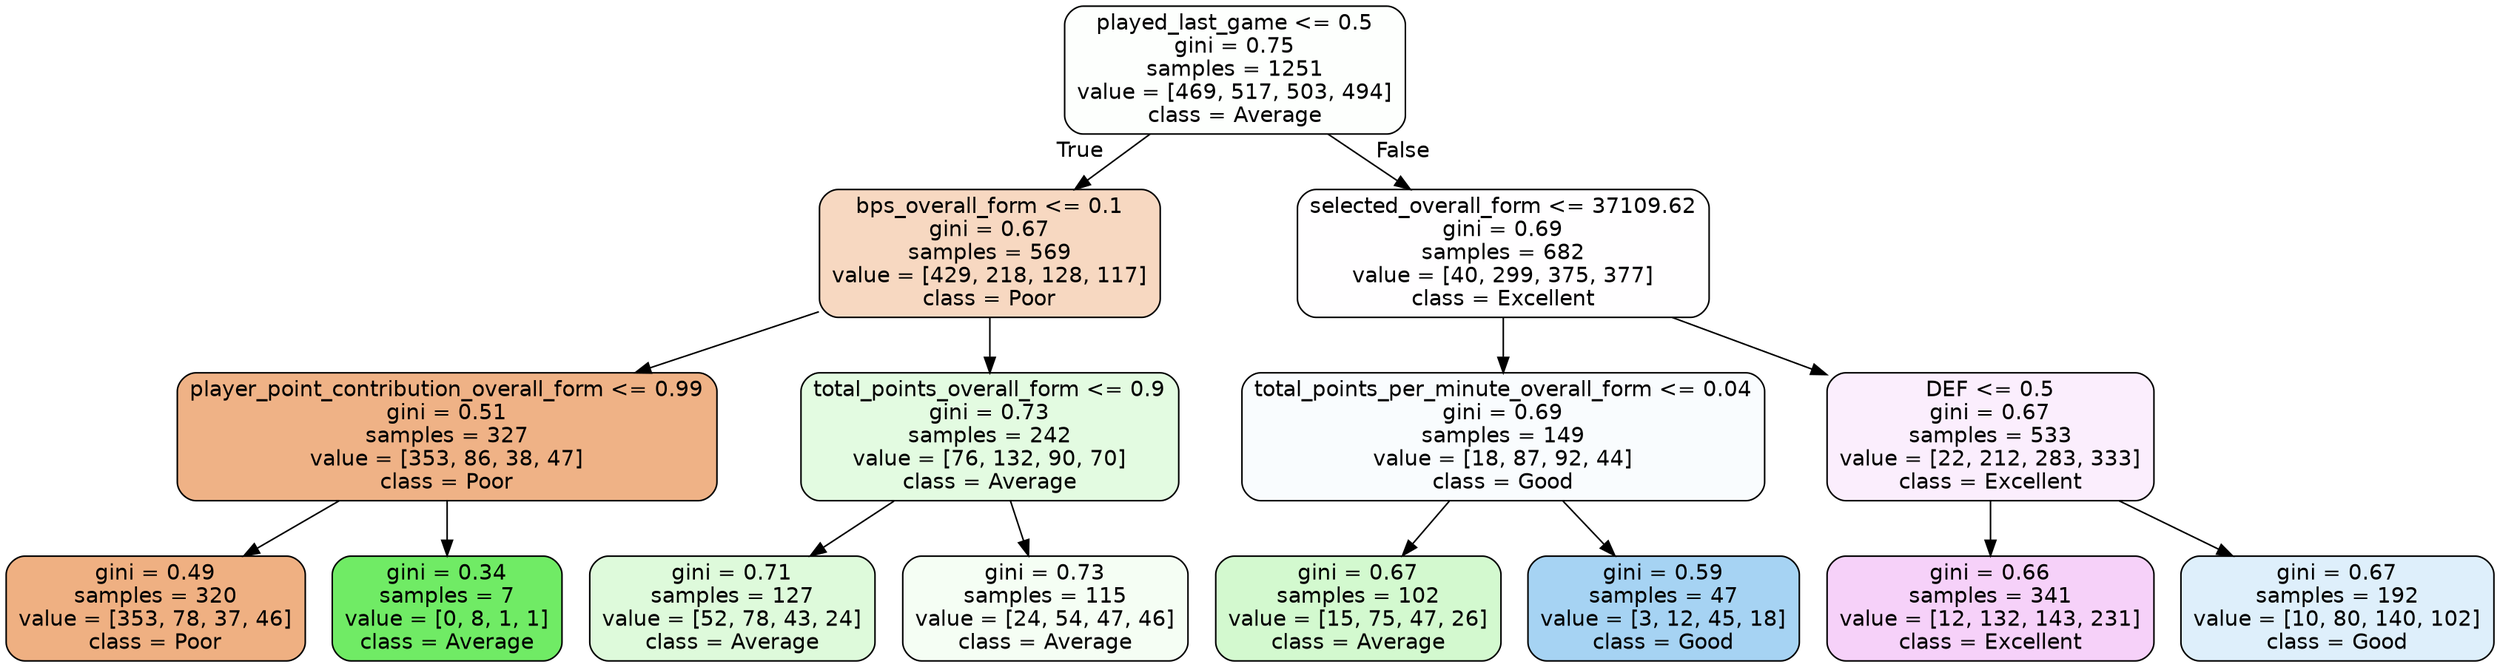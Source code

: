 digraph Tree {
node [shape=box, style="filled, rounded", color="black", fontname=helvetica] ;
edge [fontname=helvetica] ;
0 [label="played_last_game <= 0.5\ngini = 0.75\nsamples = 1251\nvalue = [469, 517, 503, 494]\nclass = Average", fillcolor="#fdfffd"] ;
1 [label="bps_overall_form <= 0.1\ngini = 0.67\nsamples = 569\nvalue = [429, 218, 128, 117]\nclass = Poor", fillcolor="#f7d8c1"] ;
0 -> 1 [labeldistance=2.5, labelangle=45, headlabel="True"] ;
2 [label="player_point_contribution_overall_form <= 0.99\ngini = 0.51\nsamples = 327\nvalue = [353, 86, 38, 47]\nclass = Poor", fillcolor="#efb286"] ;
1 -> 2 ;
3 [label="gini = 0.49\nsamples = 320\nvalue = [353, 78, 37, 46]\nclass = Poor", fillcolor="#efb082"] ;
2 -> 3 ;
4 [label="gini = 0.34\nsamples = 7\nvalue = [0, 8, 1, 1]\nclass = Average", fillcolor="#70eb65"] ;
2 -> 4 ;
5 [label="total_points_overall_form <= 0.9\ngini = 0.73\nsamples = 242\nvalue = [76, 132, 90, 70]\nclass = Average", fillcolor="#e3fbe1"] ;
1 -> 5 ;
6 [label="gini = 0.71\nsamples = 127\nvalue = [52, 78, 43, 24]\nclass = Average", fillcolor="#defadb"] ;
5 -> 6 ;
7 [label="gini = 0.73\nsamples = 115\nvalue = [24, 54, 47, 46]\nclass = Average", fillcolor="#f5fef4"] ;
5 -> 7 ;
8 [label="selected_overall_form <= 37109.62\ngini = 0.69\nsamples = 682\nvalue = [40, 299, 375, 377]\nclass = Excellent", fillcolor="#fffeff"] ;
0 -> 8 [labeldistance=2.5, labelangle=-45, headlabel="False"] ;
9 [label="total_points_per_minute_overall_form <= 0.04\ngini = 0.69\nsamples = 149\nvalue = [18, 87, 92, 44]\nclass = Good", fillcolor="#f9fcfe"] ;
8 -> 9 ;
10 [label="gini = 0.67\nsamples = 102\nvalue = [15, 75, 47, 26]\nclass = Average", fillcolor="#d3f9cf"] ;
9 -> 10 ;
11 [label="gini = 0.59\nsamples = 47\nvalue = [3, 12, 45, 18]\nclass = Good", fillcolor="#a6d3f3"] ;
9 -> 11 ;
12 [label="DEF <= 0.5\ngini = 0.67\nsamples = 533\nvalue = [22, 212, 283, 333]\nclass = Excellent", fillcolor="#fbeefd"] ;
8 -> 12 ;
13 [label="gini = 0.66\nsamples = 341\nvalue = [12, 132, 143, 231]\nclass = Excellent", fillcolor="#f6d1f9"] ;
12 -> 13 ;
14 [label="gini = 0.67\nsamples = 192\nvalue = [10, 80, 140, 102]\nclass = Good", fillcolor="#deeffb"] ;
12 -> 14 ;
}